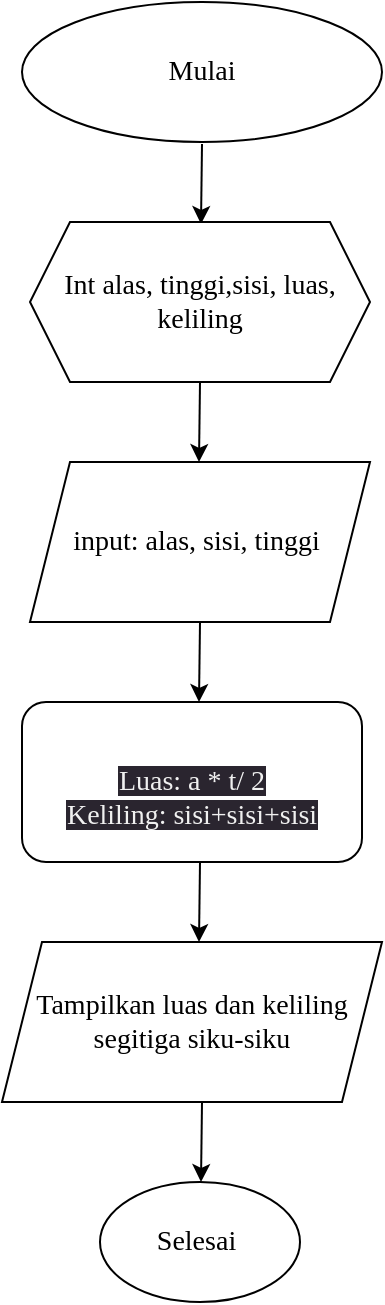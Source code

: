 <mxfile>
    <diagram id="YLKmeF9tO2CeYqvFKBSU" name="Page-1">
        <mxGraphModel dx="576" dy="467" grid="1" gridSize="10" guides="1" tooltips="1" connect="1" arrows="1" fold="1" page="1" pageScale="1" pageWidth="850" pageHeight="1100" math="0" shadow="0">
            <root>
                <mxCell id="0"/>
                <mxCell id="1" parent="0"/>
                <mxCell id="2" value="Mulai" style="ellipse;whiteSpace=wrap;html=1;fontFamily=Times New Roman;fontSize=14;" parent="1" vertex="1">
                    <mxGeometry x="190" y="10" width="180" height="70" as="geometry"/>
                </mxCell>
                <mxCell id="3" value="" style="endArrow=classic;html=1;" parent="1" edge="1">
                    <mxGeometry width="50" height="50" relative="1" as="geometry">
                        <mxPoint x="280" y="81" as="sourcePoint"/>
                        <mxPoint x="279.5" y="121" as="targetPoint"/>
                        <Array as="points"/>
                    </mxGeometry>
                </mxCell>
                <mxCell id="4" value="Int alas, tinggi,sisi, luas, keliling" style="shape=hexagon;perimeter=hexagonPerimeter2;whiteSpace=wrap;html=1;fixedSize=1;fontFamily=Times New Roman;fontSize=14;" parent="1" vertex="1">
                    <mxGeometry x="194" y="120" width="170" height="80" as="geometry"/>
                </mxCell>
                <mxCell id="5" value="input: alas, sisi, tinggi&amp;nbsp;" style="shape=parallelogram;perimeter=parallelogramPerimeter;whiteSpace=wrap;html=1;fixedSize=1;fontFamily=Times New Roman;fontSize=14;" parent="1" vertex="1">
                    <mxGeometry x="194" y="240" width="170" height="80" as="geometry"/>
                </mxCell>
                <mxCell id="6" value="" style="endArrow=classic;html=1;" edge="1" parent="1">
                    <mxGeometry width="50" height="50" relative="1" as="geometry">
                        <mxPoint x="279" y="200" as="sourcePoint"/>
                        <mxPoint x="278.5" y="240" as="targetPoint"/>
                        <Array as="points"/>
                    </mxGeometry>
                </mxCell>
                <mxCell id="7" value="" style="endArrow=classic;html=1;" edge="1" parent="1">
                    <mxGeometry width="50" height="50" relative="1" as="geometry">
                        <mxPoint x="279" y="320" as="sourcePoint"/>
                        <mxPoint x="278.5" y="360" as="targetPoint"/>
                        <Array as="points"/>
                    </mxGeometry>
                </mxCell>
                <mxCell id="8" value="&lt;br&gt;&lt;span style=&quot;color: rgb(240, 240, 240); font-family: &amp;quot;Times New Roman&amp;quot;; font-size: 14px; font-style: normal; font-variant-ligatures: normal; font-variant-caps: normal; font-weight: 400; letter-spacing: normal; orphans: 2; text-align: center; text-indent: 0px; text-transform: none; widows: 2; word-spacing: 0px; -webkit-text-stroke-width: 0px; background-color: rgb(42, 37, 47); text-decoration-thickness: initial; text-decoration-style: initial; text-decoration-color: initial; float: none; display: inline !important;&quot;&gt;Luas: a * t/ 2&lt;br&gt;Keliling: sisi+sisi+sisi&lt;/span&gt;" style="rounded=1;whiteSpace=wrap;html=1;fontFamily=Times New Roman;fontSize=14;" vertex="1" parent="1">
                    <mxGeometry x="190" y="360" width="170" height="80" as="geometry"/>
                </mxCell>
                <mxCell id="9" value="Tampilkan luas dan keliling&lt;br&gt;segitiga siku-siku" style="shape=parallelogram;perimeter=parallelogramPerimeter;whiteSpace=wrap;html=1;fixedSize=1;fontFamily=Times New Roman;fontSize=14;" vertex="1" parent="1">
                    <mxGeometry x="180" y="480" width="190" height="80" as="geometry"/>
                </mxCell>
                <mxCell id="10" value="Selesai&amp;nbsp;" style="ellipse;whiteSpace=wrap;html=1;fontFamily=Times New Roman;fontSize=14;" vertex="1" parent="1">
                    <mxGeometry x="229" y="600" width="100" height="60" as="geometry"/>
                </mxCell>
                <mxCell id="11" value="" style="endArrow=classic;html=1;" edge="1" parent="1">
                    <mxGeometry width="50" height="50" relative="1" as="geometry">
                        <mxPoint x="279" y="440" as="sourcePoint"/>
                        <mxPoint x="278.5" y="480" as="targetPoint"/>
                        <Array as="points"/>
                    </mxGeometry>
                </mxCell>
                <mxCell id="12" value="" style="endArrow=classic;html=1;" edge="1" parent="1">
                    <mxGeometry width="50" height="50" relative="1" as="geometry">
                        <mxPoint x="280" y="560" as="sourcePoint"/>
                        <mxPoint x="279.5" y="600" as="targetPoint"/>
                        <Array as="points"/>
                    </mxGeometry>
                </mxCell>
            </root>
        </mxGraphModel>
    </diagram>
</mxfile>